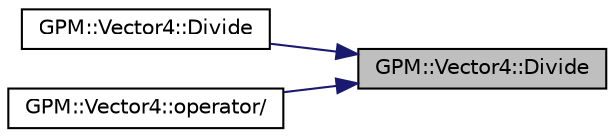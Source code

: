 digraph "GPM::Vector4::Divide"
{
 // INTERACTIVE_SVG=YES
 // LATEX_PDF_SIZE
  edge [fontname="Helvetica",fontsize="10",labelfontname="Helvetica",labelfontsize="10"];
  node [fontname="Helvetica",fontsize="10",shape=record];
  rankdir="RL";
  Node124 [label="GPM::Vector4::Divide",height=0.2,width=0.4,color="black", fillcolor="grey75", style="filled", fontcolor="black",tooltip="Divide scalar to x, y and z."];
  Node124 -> Node125 [dir="back",color="midnightblue",fontsize="10",style="solid",fontname="Helvetica"];
  Node125 [label="GPM::Vector4::Divide",height=0.2,width=0.4,color="black", fillcolor="white", style="filled",URL="$struct_g_p_m_1_1_vector4.html#a3d787794fe21a783b7b90fe11da789c3",tooltip="Divide scalar to vector left."];
  Node124 -> Node126 [dir="back",color="midnightblue",fontsize="10",style="solid",fontname="Helvetica"];
  Node126 [label="GPM::Vector4::operator/",height=0.2,width=0.4,color="black", fillcolor="white", style="filled",URL="$struct_g_p_m_1_1_vector4.html#ad2fdd654238665d4d46d90ba01d76426",tooltip="Return the division of scalar and actual vector."];
}
